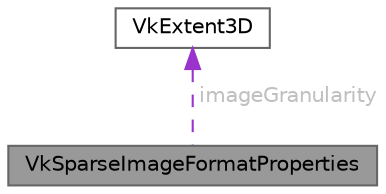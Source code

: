 digraph "VkSparseImageFormatProperties"
{
 // LATEX_PDF_SIZE
  bgcolor="transparent";
  edge [fontname=Helvetica,fontsize=10,labelfontname=Helvetica,labelfontsize=10];
  node [fontname=Helvetica,fontsize=10,shape=box,height=0.2,width=0.4];
  Node1 [id="Node000001",label="VkSparseImageFormatProperties",height=0.2,width=0.4,color="gray40", fillcolor="grey60", style="filled", fontcolor="black",tooltip=" "];
  Node2 -> Node1 [id="edge1_Node000001_Node000002",dir="back",color="darkorchid3",style="dashed",tooltip=" ",label=" imageGranularity",fontcolor="grey" ];
  Node2 [id="Node000002",label="VkExtent3D",height=0.2,width=0.4,color="gray40", fillcolor="white", style="filled",URL="$struct_vk_extent3_d.html",tooltip=" "];
}
